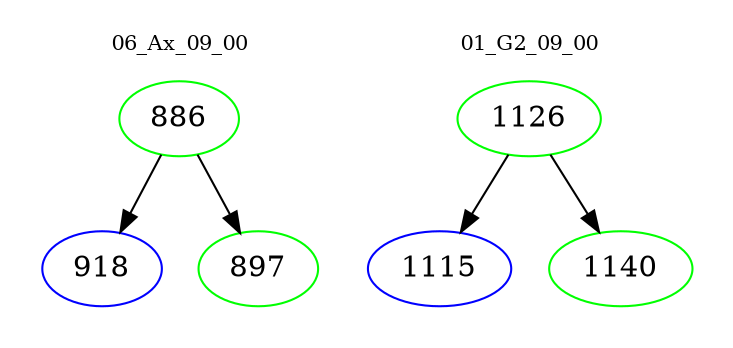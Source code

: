digraph{
subgraph cluster_0 {
color = white
label = "06_Ax_09_00";
fontsize=10;
T0_886 [label="886", color="green"]
T0_886 -> T0_918 [color="black"]
T0_918 [label="918", color="blue"]
T0_886 -> T0_897 [color="black"]
T0_897 [label="897", color="green"]
}
subgraph cluster_1 {
color = white
label = "01_G2_09_00";
fontsize=10;
T1_1126 [label="1126", color="green"]
T1_1126 -> T1_1115 [color="black"]
T1_1115 [label="1115", color="blue"]
T1_1126 -> T1_1140 [color="black"]
T1_1140 [label="1140", color="green"]
}
}
